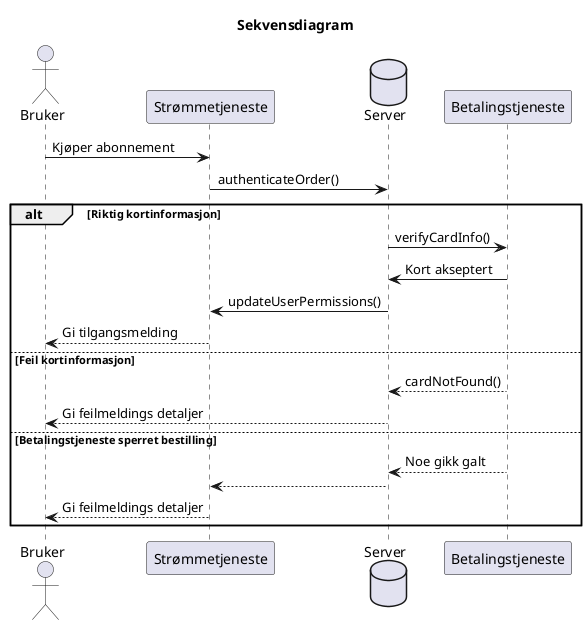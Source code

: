 @startuml Sekvensdiagram
' Oppgave: 
' Lag et sekvensdiagram som viser hvordan flyten 
' mellom hvert lag i systemet kan være når en bruker ønsker å betale 
' for innhold på en slik tjeneste. Anta at kunden betaler med et 
' kredittkort. Bruk verb eller metodenavn som tekst over hver pil.

' Hoved ting som bruker,server og 3. parts betalingstjenester
title Sekvensdiagram
actor Bruker                   as bruker
participant Strømmetjeneste    as stream
database Server                as server
participant Betalingstjeneste  as 3rd

' Handlinger
bruker -> stream      : Kjøper abonnement
stream -> server      : authenticateOrder()
alt Riktig kortinformasjon
    server -> 3rd     : verifyCardInfo()
    3rd -> server     : Kort akseptert
    server -> stream  : updateUserPermissions()
    stream --> bruker : Gi tilgangsmelding 
else Feil kortinformasjon
    3rd --> server    : cardNotFound()
    server --> bruker : Gi feilmeldings detaljer
else Betalingstjeneste sperret bestilling
    'server -> 3rd     : verifyCardInfo()
    3rd --> server    : Noe gikk galt
    server --> stream : 
    stream --> bruker  : Gi feilmeldings detaljer
end
@enduml